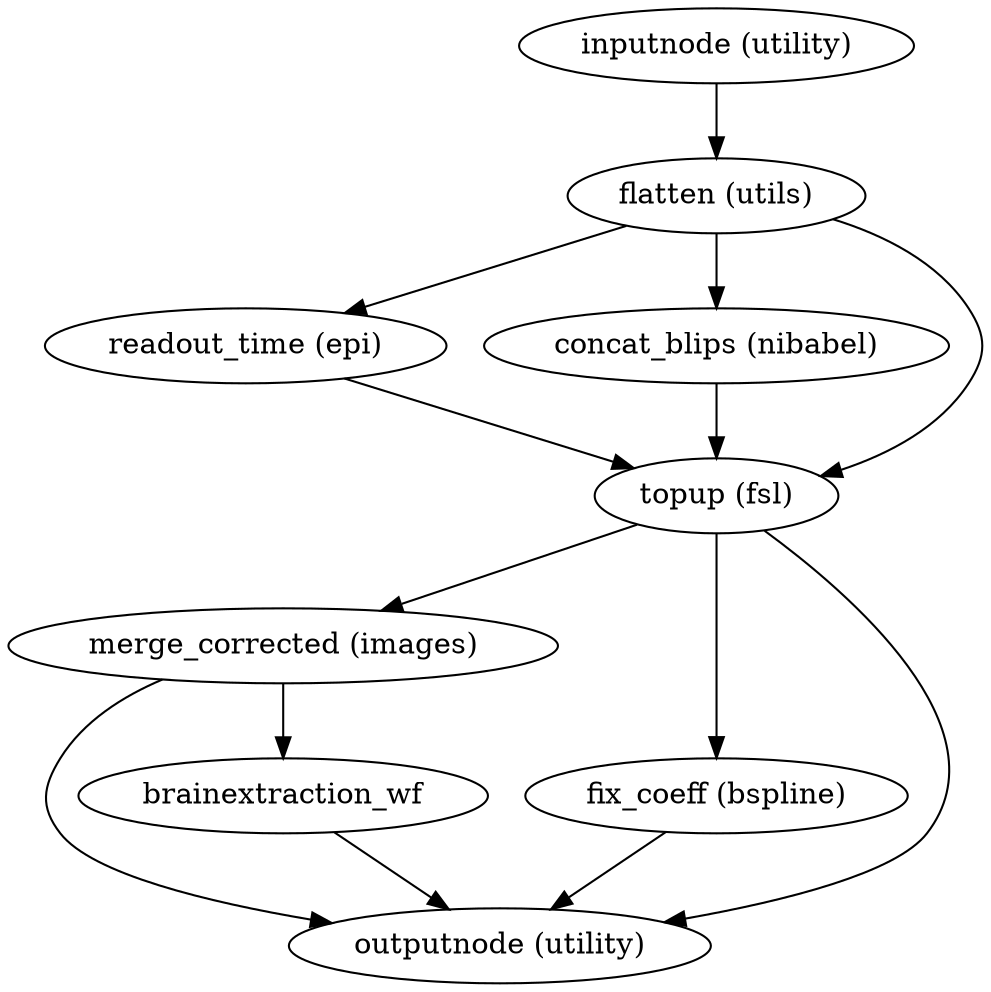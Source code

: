 strict digraph  {
"inputnode (utility)";
"flatten (utils)";
"readout_time (epi)";
"concat_blips (nibabel)";
"topup (fsl)";
"merge_corrected (images)";
"fix_coeff (bspline)";
"outputnode (utility)";
brainextraction_wf;
"inputnode (utility)" -> "flatten (utils)";
"flatten (utils)" -> "readout_time (epi)";
"flatten (utils)" -> "concat_blips (nibabel)";
"flatten (utils)" -> "topup (fsl)";
"readout_time (epi)" -> "topup (fsl)";
"concat_blips (nibabel)" -> "topup (fsl)";
"topup (fsl)" -> "merge_corrected (images)";
"topup (fsl)" -> "fix_coeff (bspline)";
"topup (fsl)" -> "outputnode (utility)";
"merge_corrected (images)" -> brainextraction_wf;
"merge_corrected (images)" -> "outputnode (utility)";
"fix_coeff (bspline)" -> "outputnode (utility)";
brainextraction_wf -> "outputnode (utility)";
}
